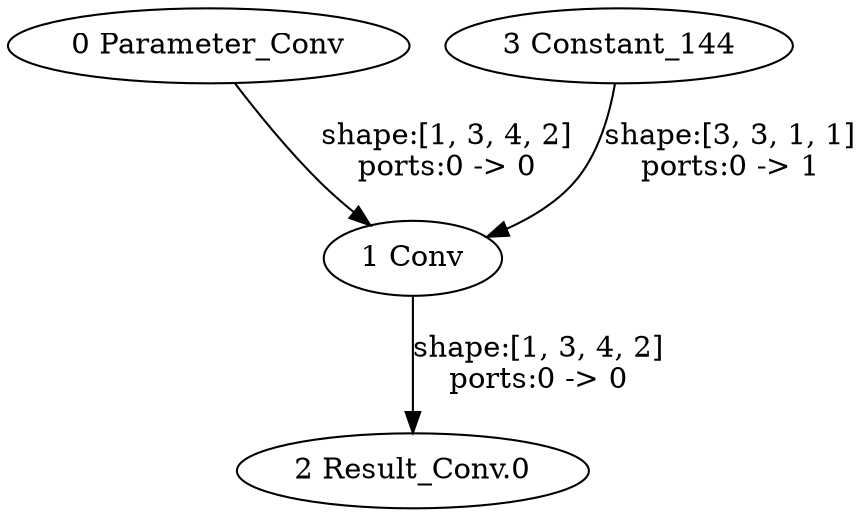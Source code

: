 strict digraph  {
"0 Parameter_Conv" [id=0, type=Parameter];
"1 Conv" [id=1, type=Convolution];
"2 Result_Conv.0" [id=2, type=Result];
"3 Constant_144" [id=3, type=Constant];
"0 Parameter_Conv" -> "1 Conv"  [label="shape:[1, 3, 4, 2]\nports:0 -> 0", style=solid];
"1 Conv" -> "2 Result_Conv.0"  [label="shape:[1, 3, 4, 2]\nports:0 -> 0", style=solid];
"3 Constant_144" -> "1 Conv"  [label="shape:[3, 3, 1, 1]\nports:0 -> 1", style=solid];
}
